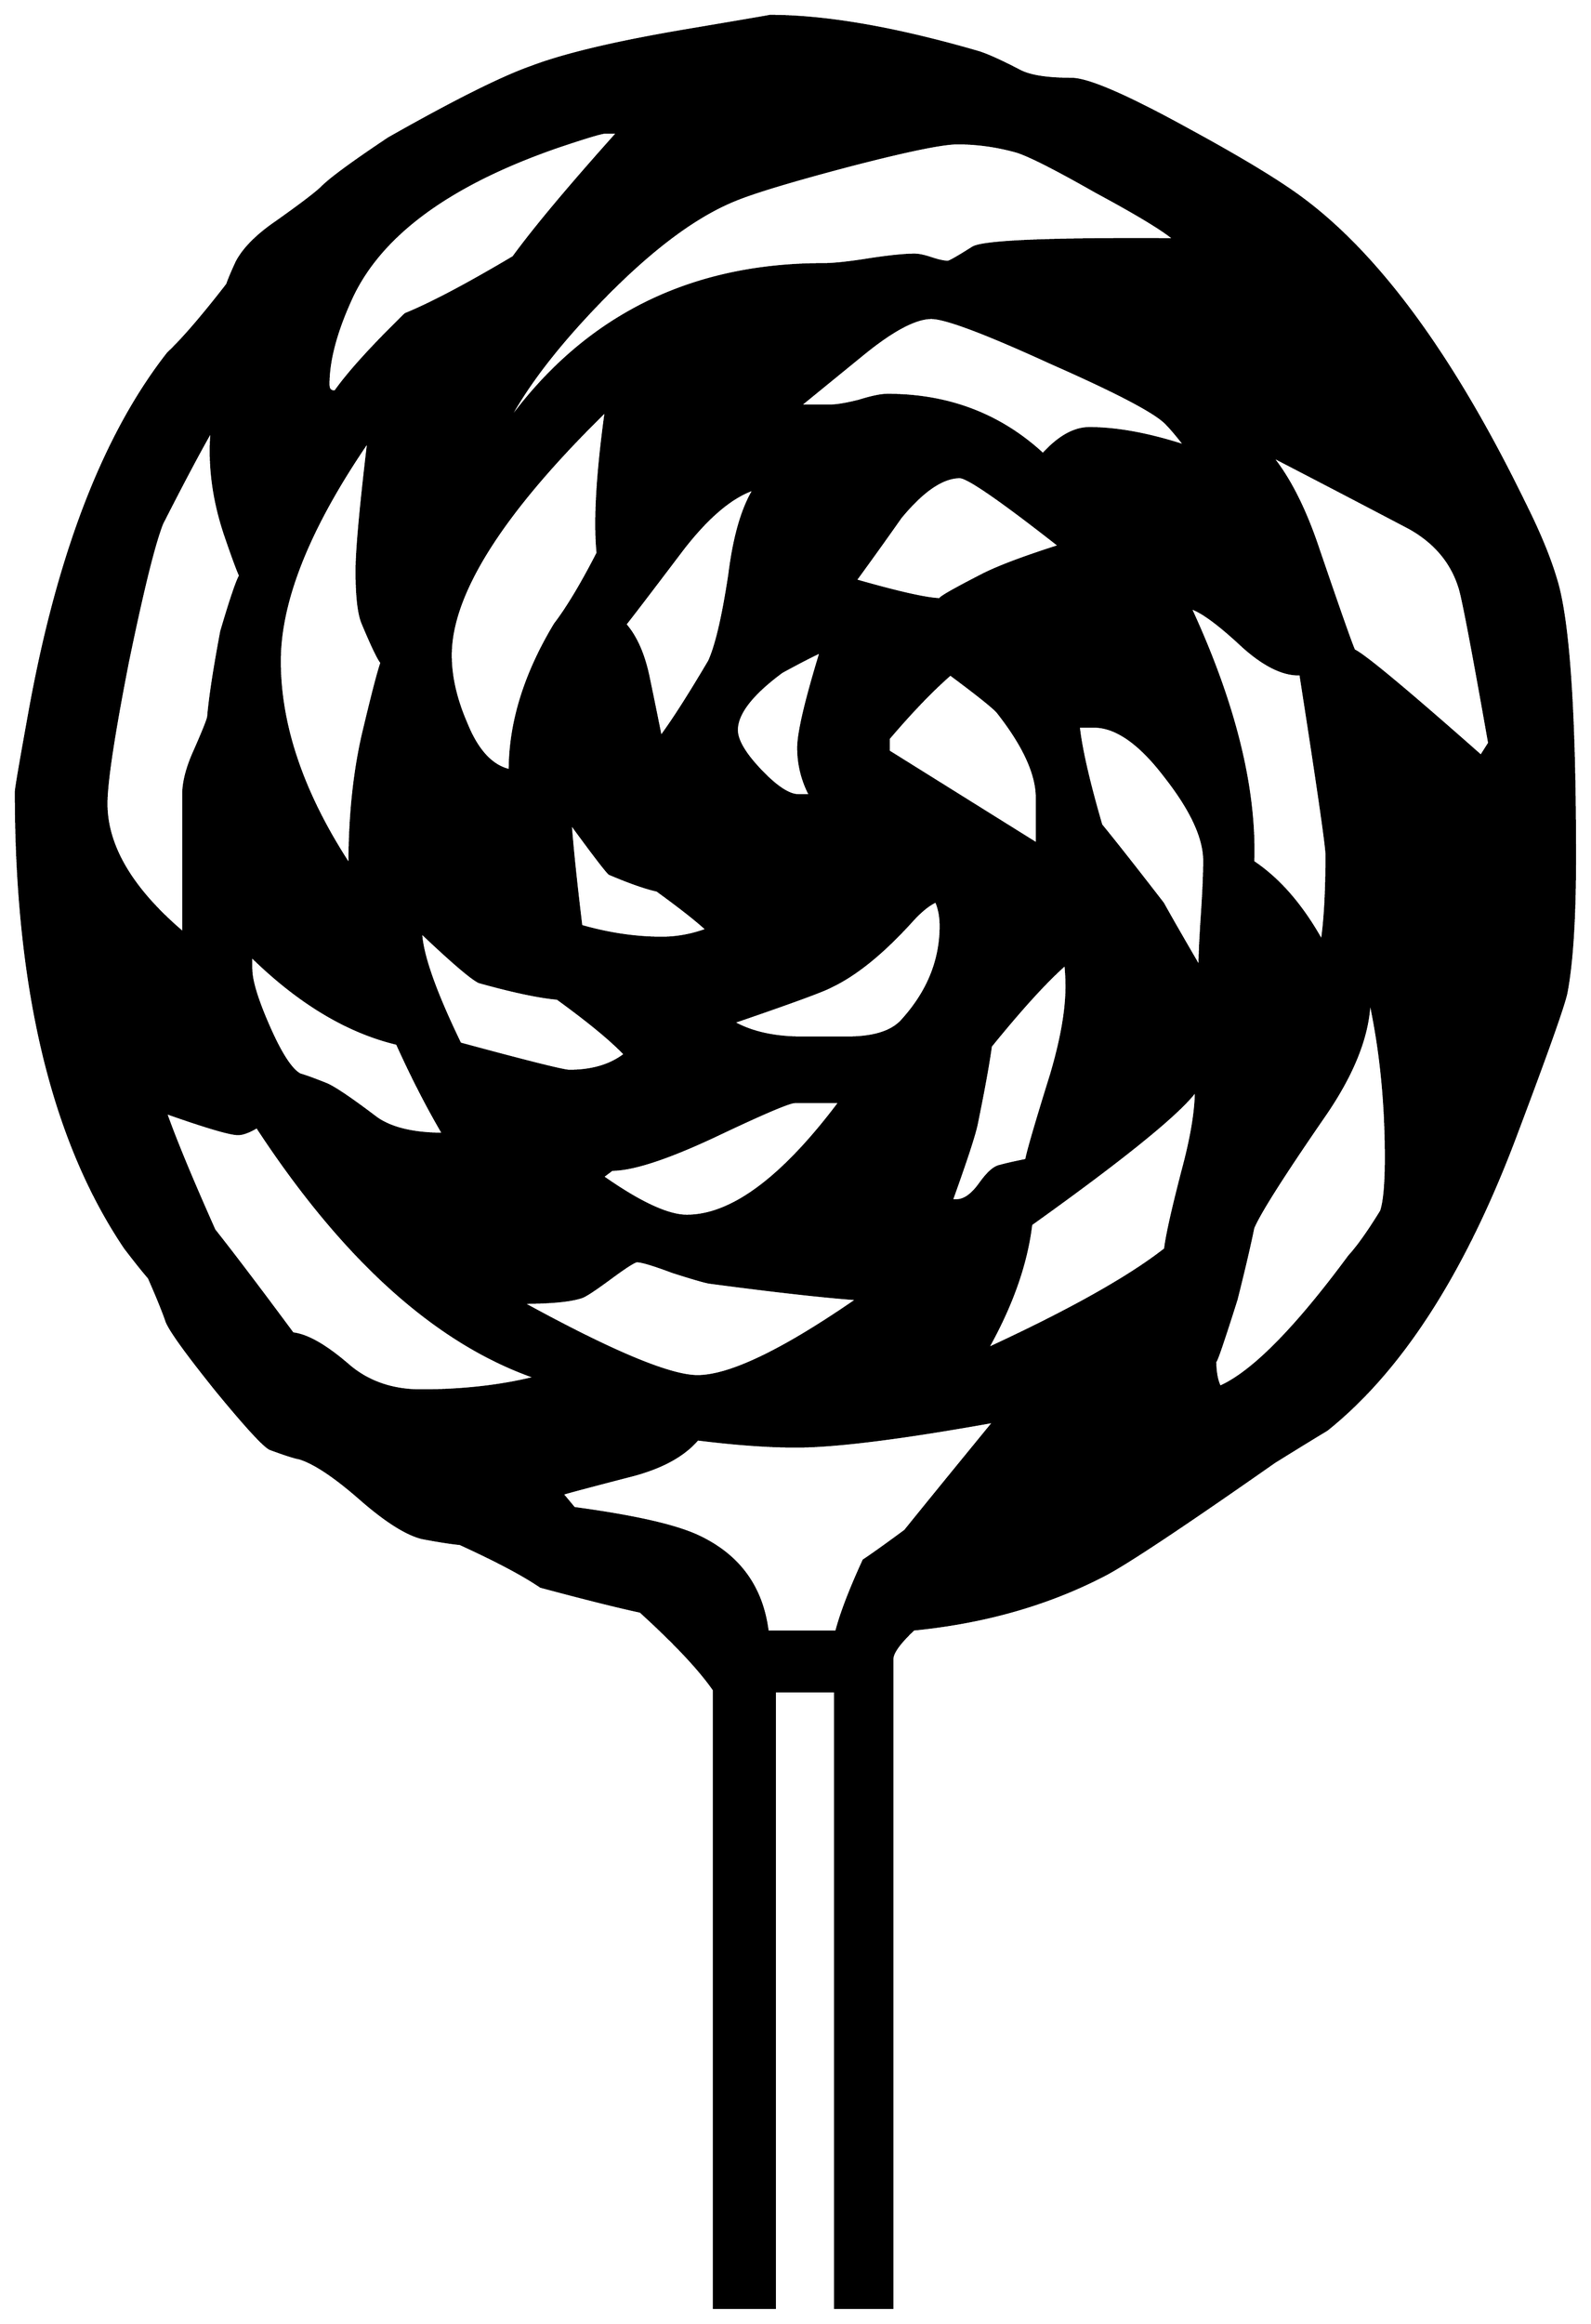 


\begin{tikzpicture}[y=0.80pt, x=0.80pt, yscale=-1.0, xscale=1.0, inner sep=0pt, outer sep=0pt]
\begin{scope}[shift={(100.0,1715.0)},nonzero rule]
  \path[draw=.,fill=.,line width=1.600pt] (1395.0,-848.0) ..
    controls (1395.0,-798.0) and (1392.667,-760.333) ..
    (1388.0,-735.0) .. controls (1386.667,-726.333) and
    (1372.667,-686.667) .. (1346.0,-616.0) .. controls
    (1302.667,-500.0) and (1249.333,-416.667) .. (1186.0,-366.0) ..
    controls (1176.0,-360.0) and (1161.333,-351.0) ..
    (1142.0,-339.0) .. controls (1068.667,-287.667) and
    (1021.667,-256.333) .. (1001.0,-245.0) .. controls
    (953.0,-219.667) and (898.667,-204.0) .. (838.0,-198.0) ..
    controls (826.0,-186.667) and (820.0,-178.333) .. (820.0,-173.0)
    -- (820.0,373.0) -- (772.0,373.0) -- (772.0,-146.0) --
    (721.0,-146.0) -- (721.0,373.0) -- (670.0,373.0) --
    (670.0,-147.0) .. controls (658.0,-164.333) and (637.333,-186.333)
    .. (608.0,-213.0) .. controls (589.333,-217.0) and
    (561.333,-224.0) .. (524.0,-234.0) .. controls (509.333,-244.0)
    and (486.667,-256.0) .. (456.0,-270.0) .. controls
    (448.667,-270.667) and (438.0,-272.333) .. (424.0,-275.0) ..
    controls (410.667,-278.333) and (393.333,-289.333) .. (372.0,-308.0)
    .. controls (350.667,-326.667) and (333.667,-338.0) ..
    (321.0,-342.0) .. controls (317.0,-342.667) and (308.667,-345.333)
    .. (296.0,-350.0) .. controls (290.667,-352.667) and
    (275.667,-369.0) .. (251.0,-399.0) .. controls (226.333,-429.667)
    and (212.333,-449.0) .. (209.0,-457.0) .. controls
    (206.333,-465.0) and (201.333,-477.333) .. (194.0,-494.0) ..
    controls (189.333,-499.333) and (182.667,-507.667) .. (174.0,-519.0)
    .. controls (112.667,-609.667) and (82.0,-737.667) ..
    (82.0,-903.0) .. controls (82.0,-905.667) and (86.0,-929.0) ..
    (94.0,-973.0) .. controls (118.0,-1104.333) and
    (156.667,-1204.0) .. (210.0,-1272.0) .. controls
    (222.667,-1284.0) and (239.333,-1303.333) .. (260.0,-1330.0) ..
    controls (261.333,-1334.0) and (264.0,-1340.333) ..
    (268.0,-1349.0) .. controls (274.0,-1360.333) and
    (285.333,-1371.667) .. (302.0,-1383.0) .. controls
    (322.667,-1397.667) and (335.333,-1407.333) .. (340.0,-1412.0) ..
    controls (347.333,-1419.333) and (366.0,-1433.0) ..
    (396.0,-1453.0) .. controls (451.333,-1484.333) and
    (491.333,-1504.333) .. (516.0,-1513.0) .. controls
    (544.0,-1523.667) and (587.667,-1534.0) .. (647.0,-1544.0) ..
    controls (694.333,-1552.0) and (717.667,-1556.0) ..
    (717.0,-1556.0) .. controls (763.667,-1556.0) and
    (821.667,-1546.0) .. (891.0,-1526.0) .. controls
    (898.333,-1524.0) and (910.333,-1518.667) .. (927.0,-1510.0) ..
    controls (935.667,-1505.333) and (950.333,-1503.0) ..
    (971.0,-1503.0) .. controls (985.0,-1503.0) and
    (1018.0,-1488.667) .. (1070.0,-1460.0) .. controls
    (1115.333,-1435.333) and (1147.667,-1415.667) .. (1167.0,-1401.0) ..
    controls (1231.667,-1352.333) and (1293.667,-1267.0) ..
    (1353.0,-1145.0) .. controls (1365.0,-1121.0) and
    (1373.667,-1100.0) .. (1379.0,-1082.0) .. controls
    (1389.667,-1048.0) and (1395.0,-970.0) .. (1395.0,-848.0) --
    cycle(1323.0,-944.0) .. controls (1309.0,-1023.333) and
    (1300.667,-1067.0) .. (1298.0,-1075.0) .. controls
    (1291.333,-1096.333) and (1277.333,-1113.0) .. (1256.0,-1125.0) ..
    controls (1216.667,-1145.667) and (1177.667,-1166.0) ..
    (1139.0,-1186.0) .. controls (1154.333,-1167.333) and
    (1167.667,-1141.0) .. (1179.0,-1107.0) .. controls
    (1197.0,-1054.333) and (1207.0,-1026.0) .. (1209.0,-1022.0) ..
    controls (1217.667,-1018.0) and (1253.333,-988.333) ..
    (1316.0,-933.0) -- (1323.0,-944.0) -- cycle(1067.0,-1194.0)
    .. controls (1060.333,-1202.667) and (1055.0,-1209.0) ..
    (1051.0,-1213.0) .. controls (1042.333,-1222.333) and
    (1010.0,-1239.333) .. (954.0,-1264.0) .. controls
    (898.667,-1289.333) and (865.0,-1302.0) .. (853.0,-1302.0) ..
    controls (839.667,-1302.0) and (820.667,-1292.0) ..
    (796.0,-1272.0) .. controls (778.0,-1257.333) and
    (760.0,-1242.667) .. (742.0,-1228.0) -- (768.0,-1228.0) ..
    controls (773.333,-1228.0) and (781.333,-1229.333) ..
    (792.0,-1232.0) .. controls (802.667,-1235.333) and
    (810.667,-1237.0) .. (816.0,-1237.0) .. controls
    (867.333,-1237.0) and (911.0,-1220.333) .. (947.0,-1187.0) ..
    controls (960.333,-1201.667) and (973.333,-1209.0) ..
    (986.0,-1209.0) .. controls (1009.333,-1209.0) and
    (1036.333,-1204.0) .. (1067.0,-1194.0) --
    cycle(1058.0,-1368.0) .. controls (1048.667,-1376.0) and
    (1026.667,-1389.333) .. (992.0,-1408.0) .. controls
    (958.0,-1427.333) and (935.667,-1438.667) .. (925.0,-1442.0) ..
    controls (908.333,-1446.667) and (891.667,-1449.0) ..
    (875.0,-1449.0) .. controls (862.333,-1449.0) and
    (831.667,-1442.667) .. (783.0,-1430.0) .. controls
    (735.0,-1417.333) and (703.0,-1407.667) .. (687.0,-1401.0) ..
    controls (654.333,-1387.667) and (618.0,-1360.667) ..
    (578.0,-1320.0) .. controls (538.0,-1279.333) and
    (509.667,-1242.333) .. (493.0,-1209.0) .. controls
    (557.667,-1301.0) and (647.333,-1347.0) .. (762.0,-1347.0) ..
    controls (770.667,-1347.0) and (783.333,-1348.333) ..
    (800.0,-1351.0) .. controls (817.333,-1353.667) and
    (830.333,-1355.0) .. (839.0,-1355.0) .. controls
    (842.333,-1355.0) and (847.0,-1354.0) .. (853.0,-1352.0) ..
    controls (859.0,-1350.0) and (863.667,-1349.0) ..
    (867.0,-1349.0) .. controls (868.333,-1349.0) and
    (875.333,-1353.0) .. (888.0,-1361.0) .. controls
    (896.667,-1366.333) and (953.333,-1368.667) .. (1058.0,-1368.0) --
    cycle(1186.0,-850.0) .. controls (1186.0,-857.333) and
    (1178.667,-908.0) .. (1164.0,-1002.0) .. controls
    (1150.0,-1001.333) and (1134.0,-1009.0) .. (1116.0,-1025.0) ..
    controls (1095.333,-1044.333) and (1080.333,-1055.333) ..
    (1071.0,-1058.0) .. controls (1108.333,-977.333) and
    (1126.0,-906.0) .. (1124.0,-844.0) .. controls
    (1146.0,-829.333) and (1165.333,-807.0) .. (1182.0,-777.0) ..
    controls (1184.667,-795.0) and (1186.0,-819.333) ..
    (1186.0,-850.0) -- cycle(961.0,-1110.0) .. controls
    (911.667,-1148.667) and (883.667,-1168.0) .. (877.0,-1168.0) ..
    controls (862.333,-1168.0) and (845.667,-1156.667) ..
    (827.0,-1134.0) .. controls (814.333,-1116.0) and
    (801.667,-1098.333) .. (789.0,-1081.0) .. controls
    (826.333,-1070.333) and (850.333,-1065.0) .. (861.0,-1065.0) ..
    controls (857.667,-1065.0) and (869.667,-1072.0) ..
    (897.0,-1086.0) .. controls (910.333,-1092.667) and
    (931.667,-1100.667) .. (961.0,-1110.0) -- cycle(1083.0,-845.0)
    .. controls (1083.0,-864.333) and (1072.0,-888.0) ..
    (1050.0,-916.0) .. controls (1028.667,-944.0) and
    (1008.667,-958.0) .. (990.0,-958.0) -- (977.0,-958.0) ..
    controls (979.0,-939.333) and (985.333,-911.667) .. (996.0,-875.0)
    .. controls (1008.0,-860.333) and (1025.333,-838.333) ..
    (1048.0,-809.0) .. controls (1054.667,-797.0) and
    (1065.0,-779.0) .. (1079.0,-755.0) .. controls
    (1079.0,-764.333) and (1079.667,-779.0) .. (1081.0,-799.0) ..
    controls (1082.333,-819.0) and (1083.0,-834.333) ..
    (1083.0,-845.0) -- cycle(589.0,-1458.0) -- (578.0,-1458.0)
    .. controls (575.333,-1458.0) and (563.0,-1454.333) ..
    (541.0,-1447.0) .. controls (449.0,-1415.667) and
    (390.333,-1373.333) .. (365.0,-1320.0) .. controls
    (351.667,-1291.333) and (345.0,-1266.667) .. (345.0,-1246.0) ..
    controls (345.0,-1241.333) and (347.0,-1239.333) ..
    (351.0,-1240.0) .. controls (362.333,-1256.0) and
    (382.0,-1277.667) .. (410.0,-1305.0) .. controls
    (431.333,-1313.667) and (461.667,-1329.667) .. (501.0,-1353.0) ..
    controls (519.0,-1377.667) and (548.333,-1412.667) ..
    (589.0,-1458.0) -- cycle(942.0,-859.0) -- (942.0,-898.0) ..
    controls (942.0,-918.0) and (931.0,-942.0) .. (909.0,-970.0)
    .. controls (905.667,-974.0) and (892.333,-984.667) ..
    (869.0,-1002.0) .. controls (853.667,-988.667) and
    (836.333,-970.667) .. (817.0,-948.0) -- (817.0,-937.0) --
    (942.0,-859.0) -- cycle(1236.0,-595.0) .. controls
    (1236.0,-643.0) and (1231.333,-688.0) .. (1222.0,-730.0) ..
    controls (1222.0,-700.0) and (1209.0,-666.333) ..
    (1183.0,-629.0) .. controls (1149.0,-579.667) and
    (1129.333,-548.667) .. (1124.0,-536.0) .. controls
    (1121.333,-522.667) and (1116.667,-502.667) .. (1110.0,-476.0) ..
    controls (1098.0,-438.0) and (1092.0,-420.667) ..
    (1092.0,-424.0) .. controls (1092.0,-414.667) and
    (1093.333,-407.333) .. (1096.0,-402.0) .. controls
    (1123.333,-414.0) and (1159.667,-450.667) .. (1205.0,-512.0) ..
    controls (1212.333,-520.0) and (1221.333,-532.667) ..
    (1232.0,-550.0) .. controls (1234.667,-558.0) and
    (1236.0,-573.0) .. (1236.0,-595.0) -- cycle(704.0,-1158.0)
    .. controls (685.333,-1152.0) and (665.333,-1135.333) ..
    (644.0,-1108.0) .. controls (612.667,-1066.667) and
    (596.333,-1045.333) .. (595.0,-1044.0) .. controls
    (604.333,-1033.333) and (611.0,-1018.0) .. (615.0,-998.0) ..
    controls (618.333,-982.0) and (621.667,-965.667) .. (625.0,-949.0)
    .. controls (635.0,-962.333) and (648.667,-983.667) ..
    (666.0,-1013.0) .. controls (672.0,-1026.333) and
    (677.667,-1050.667) .. (683.0,-1086.0) .. controls
    (687.0,-1118.0) and (694.0,-1142.0) .. (704.0,-1158.0) --
    cycle(760.0,-1021.0) .. controls (752.667,-1017.667) and
    (741.667,-1012.0) .. (727.0,-1004.0) .. controls
    (701.667,-985.333) and (689.0,-969.0) .. (689.0,-955.0) ..
    controls (689.0,-946.333) and (695.667,-935.0) .. (709.0,-921.0)
    .. controls (722.333,-907.0) and (733.0,-900.0) ..
    (741.0,-900.0) -- (751.0,-900.0) .. controls (744.333,-912.667)
    and (741.0,-926.0) .. (741.0,-940.0) .. controls
    (741.0,-952.667) and (747.333,-979.667) .. (760.0,-1021.0) --
    cycle(579.0,-1224.0) .. controls (491.667,-1138.667) and
    (448.0,-1070.0) .. (448.0,-1018.0) .. controls
    (448.0,-1000.0) and (452.333,-981.0) .. (461.0,-961.0) ..
    controls (470.333,-937.667) and (482.667,-924.333) .. (498.0,-921.0)
    .. controls (498.0,-961.0) and (510.667,-1002.0) ..
    (536.0,-1044.0) .. controls (546.667,-1058.0) and
    (558.667,-1078.0) .. (572.0,-1104.0) .. controls
    (569.333,-1131.333) and (571.667,-1171.333) .. (579.0,-1224.0) --
    cycle(967.0,-739.0) .. controls (967.0,-745.667) and
    (966.667,-752.0) .. (966.0,-758.0) .. controls (950.0,-744.0)
    and (929.0,-721.0) .. (903.0,-689.0) .. controls
    (901.0,-674.333) and (897.0,-652.333) .. (891.0,-623.0) ..
    controls (889.0,-613.667) and (882.0,-592.333) .. (870.0,-559.0)
    -- (874.0,-559.0) .. controls (880.667,-559.0) and
    (887.333,-563.667) .. (894.0,-573.0) .. controls (900.667,-582.333)
    and (906.333,-587.333) .. (911.0,-588.0) .. controls
    (915.667,-589.333) and (923.0,-591.0) .. (933.0,-593.0) ..
    controls (934.333,-600.333) and (941.333,-624.333) .. (954.0,-665.0)
    .. controls (962.667,-694.333) and (967.0,-719.0) ..
    (967.0,-739.0) -- cycle(1076.0,-652.0) .. controls
    (1062.667,-633.333) and (1016.333,-595.667) .. (937.0,-539.0) ..
    controls (933.0,-505.667) and (920.667,-470.667) .. (900.0,-434.0)
    .. controls (969.333,-466.0) and (1019.333,-494.0) ..
    (1050.0,-518.0) .. controls (1051.333,-529.333) and
    (1056.333,-551.667) .. (1065.0,-585.0) .. controls
    (1072.333,-612.333) and (1076.0,-634.667) .. (1076.0,-652.0) --
    cycle(861.0,-790.0) .. controls (861.0,-798.0) and
    (859.667,-805.0) .. (857.0,-811.0) .. controls (851.0,-808.333)
    and (844.333,-803.0) .. (837.0,-795.0) .. controls
    (812.333,-767.667) and (789.333,-749.0) .. (768.0,-739.0) ..
    controls (762.0,-735.667) and (734.667,-725.667) .. (686.0,-709.0)
    .. controls (701.333,-700.333) and (720.667,-696.0) ..
    (744.0,-696.0) -- (782.0,-696.0) .. controls (804.0,-696.0)
    and (819.333,-700.667) .. (828.0,-710.0) .. controls
    (850.0,-734.0) and (861.0,-760.667) .. (861.0,-790.0) --
    cycle(664.0,-787.0) .. controls (655.333,-795.0) and
    (641.333,-806.0) .. (622.0,-820.0) .. controls (612.667,-822.0)
    and (599.333,-826.667) .. (582.0,-834.0) .. controls
    (580.0,-835.333) and (569.0,-849.667) .. (549.0,-877.0) ..
    controls (550.333,-857.667) and (553.333,-828.667) .. (558.0,-790.0)
    .. controls (581.333,-783.333) and (604.0,-780.0) ..
    (626.0,-780.0) .. controls (638.667,-780.0) and (651.333,-782.333)
    .. (664.0,-787.0) -- cycle(392.0,-1013.0) .. controls
    (392.0,-1005.667) and (386.0,-1016.333) .. (374.0,-1045.0) ..
    controls (370.667,-1053.0) and (369.0,-1067.667) ..
    (369.0,-1089.0) .. controls (369.0,-1106.333) and
    (372.333,-1143.0) .. (379.0,-1199.0) .. controls
    (329.0,-1126.333) and (304.0,-1064.333) .. (304.0,-1013.0) ..
    controls (304.0,-958.333) and (323.667,-901.0) .. (363.0,-841.0)
    .. controls (363.0,-881.0) and (366.667,-917.333) ..
    (374.0,-950.0) .. controls (386.0,-1000.667) and
    (392.0,-1021.667) .. (392.0,-1013.0) -- cycle(776.0,-642.0) --
    (738.0,-642.0) .. controls (733.333,-642.0) and (710.667,-632.333)
    .. (670.0,-613.0) .. controls (630.0,-594.333) and
    (601.333,-585.0) .. (584.0,-585.0) -- (576.0,-579.0) ..
    controls (607.333,-557.0) and (631.0,-546.0) .. (647.0,-546.0)
    .. controls (685.0,-546.0) and (728.0,-578.0) ..
    (776.0,-642.0) -- cycle(595.0,-682.0) .. controls
    (583.667,-694.0) and (564.667,-709.667) .. (538.0,-729.0) ..
    controls (522.667,-730.333) and (500.667,-735.0) .. (472.0,-743.0)
    .. controls (465.333,-746.333) and (449.0,-760.333) ..
    (423.0,-785.0) .. controls (423.667,-766.333) and (434.667,-735.0)
    .. (456.0,-691.0) .. controls (512.667,-675.667) and
    (543.333,-668.0) .. (548.0,-668.0) .. controls (567.333,-668.0)
    and (583.0,-672.667) .. (595.0,-682.0) -- cycle(273.0,-1083.0)
    .. controls (273.0,-1078.333) and (268.0,-1090.667) ..
    (258.0,-1120.0) .. controls (248.0,-1150.0) and
    (244.333,-1179.333) .. (247.0,-1208.0) .. controls
    (237.0,-1190.667) and (223.0,-1164.333) .. (205.0,-1129.0) ..
    controls (198.333,-1112.333) and (188.667,-1073.333) ..
    (176.0,-1012.0) .. controls (164.0,-950.667) and
    (158.0,-911.0) .. (158.0,-893.0) .. controls (158.0,-857.0)
    and (179.667,-820.667) .. (223.0,-784.0) -- (223.0,-901.0) ..
    controls (223.0,-910.333) and (225.667,-921.333) .. (231.0,-934.0)
    .. controls (239.0,-952.0) and (243.333,-962.667) ..
    (244.0,-966.0) .. controls (245.333,-982.0) and
    (249.0,-1006.0) .. (255.0,-1038.0) .. controls
    (267.0,-1078.667) and (273.0,-1093.667) .. (273.0,-1083.0) --
    cycle(791.0,-476.0) .. controls (763.0,-478.0) and
    (721.333,-482.667) .. (666.0,-490.0) .. controls (662.0,-490.667)
    and (651.667,-493.667) .. (635.0,-499.0) .. controls
    (619.0,-505.0) and (609.0,-508.0) .. (605.0,-508.0) ..
    controls (603.0,-508.0) and (595.667,-503.333) .. (583.0,-494.0)
    .. controls (570.333,-484.667) and (562.333,-479.333) ..
    (559.0,-478.0) .. controls (549.667,-474.667) and (532.667,-473.0)
    .. (508.0,-473.0) .. controls (583.333,-431.667) and
    (632.667,-411.0) .. (656.0,-411.0) .. controls (683.333,-411.0)
    and (728.333,-432.667) .. (791.0,-476.0) -- cycle(442.0,-615.0)
    .. controls (428.667,-637.667) and (415.667,-663.0) ..
    (403.0,-691.0) .. controls (361.0,-701.0) and (320.0,-725.667)
    .. (280.0,-765.0) -- (280.0,-754.0) .. controls
    (280.0,-744.0) and (285.0,-727.667) .. (295.0,-705.0) ..
    controls (305.0,-682.333) and (313.667,-669.0) .. (321.0,-665.0)
    .. controls (325.667,-663.667) and (333.0,-661.0) ..
    (343.0,-657.0) .. controls (349.667,-654.333) and (364.0,-644.667)
    .. (386.0,-628.0) .. controls (398.667,-619.333) and
    (417.333,-615.0) .. (442.0,-615.0) -- cycle(906.0,-373.0) ..
    controls (828.0,-359.0) and (772.333,-352.0) .. (739.0,-352.0)
    .. controls (715.667,-352.0) and (688.0,-354.0) ..
    (656.0,-358.0) .. controls (644.667,-344.667) and (626.667,-334.667)
    .. (602.0,-328.0) .. controls (563.333,-318.0) and
    (543.333,-312.667) .. (542.0,-312.0) -- (552.0,-300.0) ..
    controls (601.333,-293.333) and (635.667,-285.667) .. (655.0,-277.0)
    .. controls (690.333,-261.0) and (710.333,-234.0) ..
    (715.0,-196.0) -- (773.0,-196.0) .. controls (777.0,-211.333)
    and (784.667,-231.333) .. (796.0,-256.0) .. controls
    (804.0,-261.333) and (815.667,-269.667) .. (831.0,-281.0) ..
    controls (847.667,-301.667) and (872.667,-332.333) .. (906.0,-373.0)
    -- cycle(520.0,-410.0) .. controls (436.667,-438.667) and
    (358.333,-509.0) .. (285.0,-621.0) .. controls (278.333,-617.0)
    and (273.0,-615.0) .. (269.0,-615.0) .. controls
    (262.333,-615.0) and (242.0,-621.0) .. (208.0,-633.0) ..
    controls (216.0,-610.333) and (229.667,-577.333) .. (249.0,-534.0)
    .. controls (264.333,-514.667) and (286.333,-485.667) ..
    (315.0,-447.0) .. controls (327.0,-445.667) and (342.333,-437.0)
    .. (361.0,-421.0) .. controls (377.667,-406.333) and
    (398.333,-399.0) .. (423.0,-399.0) .. controls (458.333,-399.0)
    and (490.667,-402.667) .. (520.0,-410.0) -- cycle;
\end{scope}

\end{tikzpicture}

